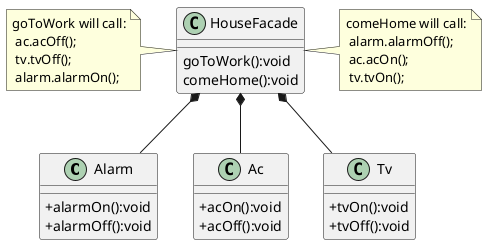 @startuml
skinparam classAttributeIconSize 0

class Alarm
{
+   alarmOn():void
+   alarmOff():void
}

class Ac
{
+ acOn():void
+ acOff():void
}

class Tv
{
+     tvOn():void
+     tvOff():void
}

Class HouseFacade
{
    goToWork():void
    comeHome():void
}
HouseFacade *--Tv
HouseFacade *--Ac
HouseFacade *--Alarm

note "goToWork will call:\n ac.acOff(); \n tv.tvOff(); \n alarm.alarmOn();" as goToWorkNote
note "comeHome will call:\n alarm.alarmOff(); \n ac.acOn(); \n tv.tvOn();" as comeHomeNote

goToWorkNote -right-- HouseFacade
comeHomeNote-left-- HouseFacade
@enduml
